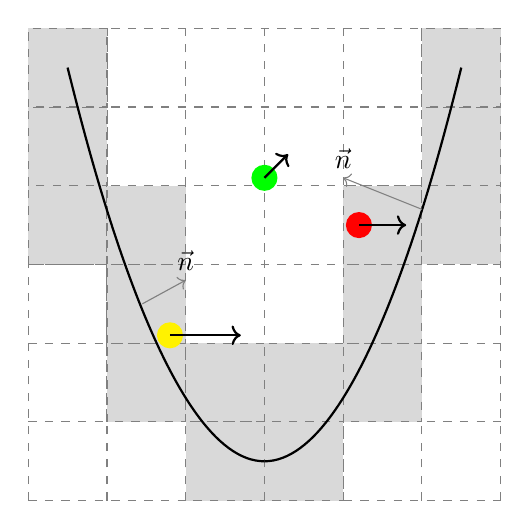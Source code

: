 \begin{tikzpicture}
\draw[step=1cm,gray,dashed] (-3,0) grid (3,6);
\draw[step=1cm,gray,dashed,fill=gray!30] (-3,3) rectangle (-2,4); 
\draw[step=1cm,gray,dashed,fill=gray!30] (-2,1) rectangle (-1,2); 
\draw[step=1cm,gray,dashed,fill=gray!30] (-2,2) rectangle (-1,3); 
\draw[step=1cm,gray,dashed,fill=gray!30] (-2,3) rectangle (-1,4);
\draw[step=1cm,gray,dashed,fill=gray!30] (-1,1) rectangle (0,2);
\draw[step=1cm,gray,dashed,fill=gray!30] (-1,0) rectangle (0,1);
\draw[step=1cm,gray,dashed,fill=gray!30] (0,0) rectangle (1,1);
\draw[step=1cm,gray,dashed,fill=gray!30] (0,1) rectangle (1,2);
\draw[step=1cm,gray,dashed,fill=gray!30] (1,1) rectangle (2,2);
\draw[step=1cm,gray,dashed,fill=gray!30] (1,2) rectangle (2,3); 
\draw[step=1cm,gray,dashed,fill=gray!30] (1,3) rectangle (2,4);
\draw[step=1cm,gray,dashed,fill=gray!30] (2,3) rectangle (3,4);
\draw[step=1cm,gray,dashed,fill=gray!30] (-3,4) rectangle (-2,5);
\draw[step=1cm,gray,dashed,fill=gray!30] (-3,5) rectangle (-2,6);
\draw[step=1cm,gray,dashed,fill=gray!30] (2,4) rectangle (3,5);
\draw[step=1cm,gray,dashed,fill=gray!30] (2,5) rectangle (3,6);   
\draw[black, thick] (0.,0.5) parabola  ( 2.5,5.5); 
\draw[black, thick] (0.,0.5) parabola  ( -2.5,5.5);
\draw [->,gray] (-1.55,2.5) -- (-1,2.8);
\node[above] (n) at (-1,2.8) {$\vec{n}$};
\draw [<-,gray] (1.0,4.1) -- (2,3.7);
\node[above] (n) at (1,4.1) {$\vec{n}$};
%\tikz[label distance=4mm]
\draw (-1.2,2.1) node[circle,fill=yellow]{};
\draw [->,thick] (-1.2,2.1) -- (-0.3,2.1);
\draw (0,4.1) node[circle,fill=green]{};
\draw [->,thick] (0,4.1) -- (0.3,4.4);
\draw (1.2,3.5) node[circle,fill=red]{};
\draw [<-,thick] (1.8,3.5) -- (1.2,3.5);
\end{tikzpicture}